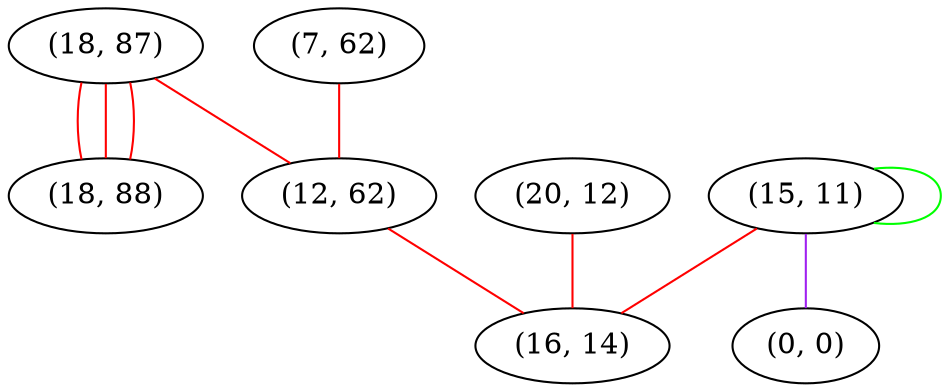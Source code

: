 graph "" {
"(18, 87)";
"(20, 12)";
"(18, 88)";
"(15, 11)";
"(7, 62)";
"(0, 0)";
"(12, 62)";
"(16, 14)";
"(18, 87)" -- "(18, 88)"  [color=red, key=0, weight=1];
"(18, 87)" -- "(18, 88)"  [color=red, key=1, weight=1];
"(18, 87)" -- "(18, 88)"  [color=red, key=2, weight=1];
"(18, 87)" -- "(12, 62)"  [color=red, key=0, weight=1];
"(20, 12)" -- "(16, 14)"  [color=red, key=0, weight=1];
"(15, 11)" -- "(16, 14)"  [color=red, key=0, weight=1];
"(15, 11)" -- "(0, 0)"  [color=purple, key=0, weight=4];
"(15, 11)" -- "(15, 11)"  [color=green, key=0, weight=2];
"(7, 62)" -- "(12, 62)"  [color=red, key=0, weight=1];
"(12, 62)" -- "(16, 14)"  [color=red, key=0, weight=1];
}
